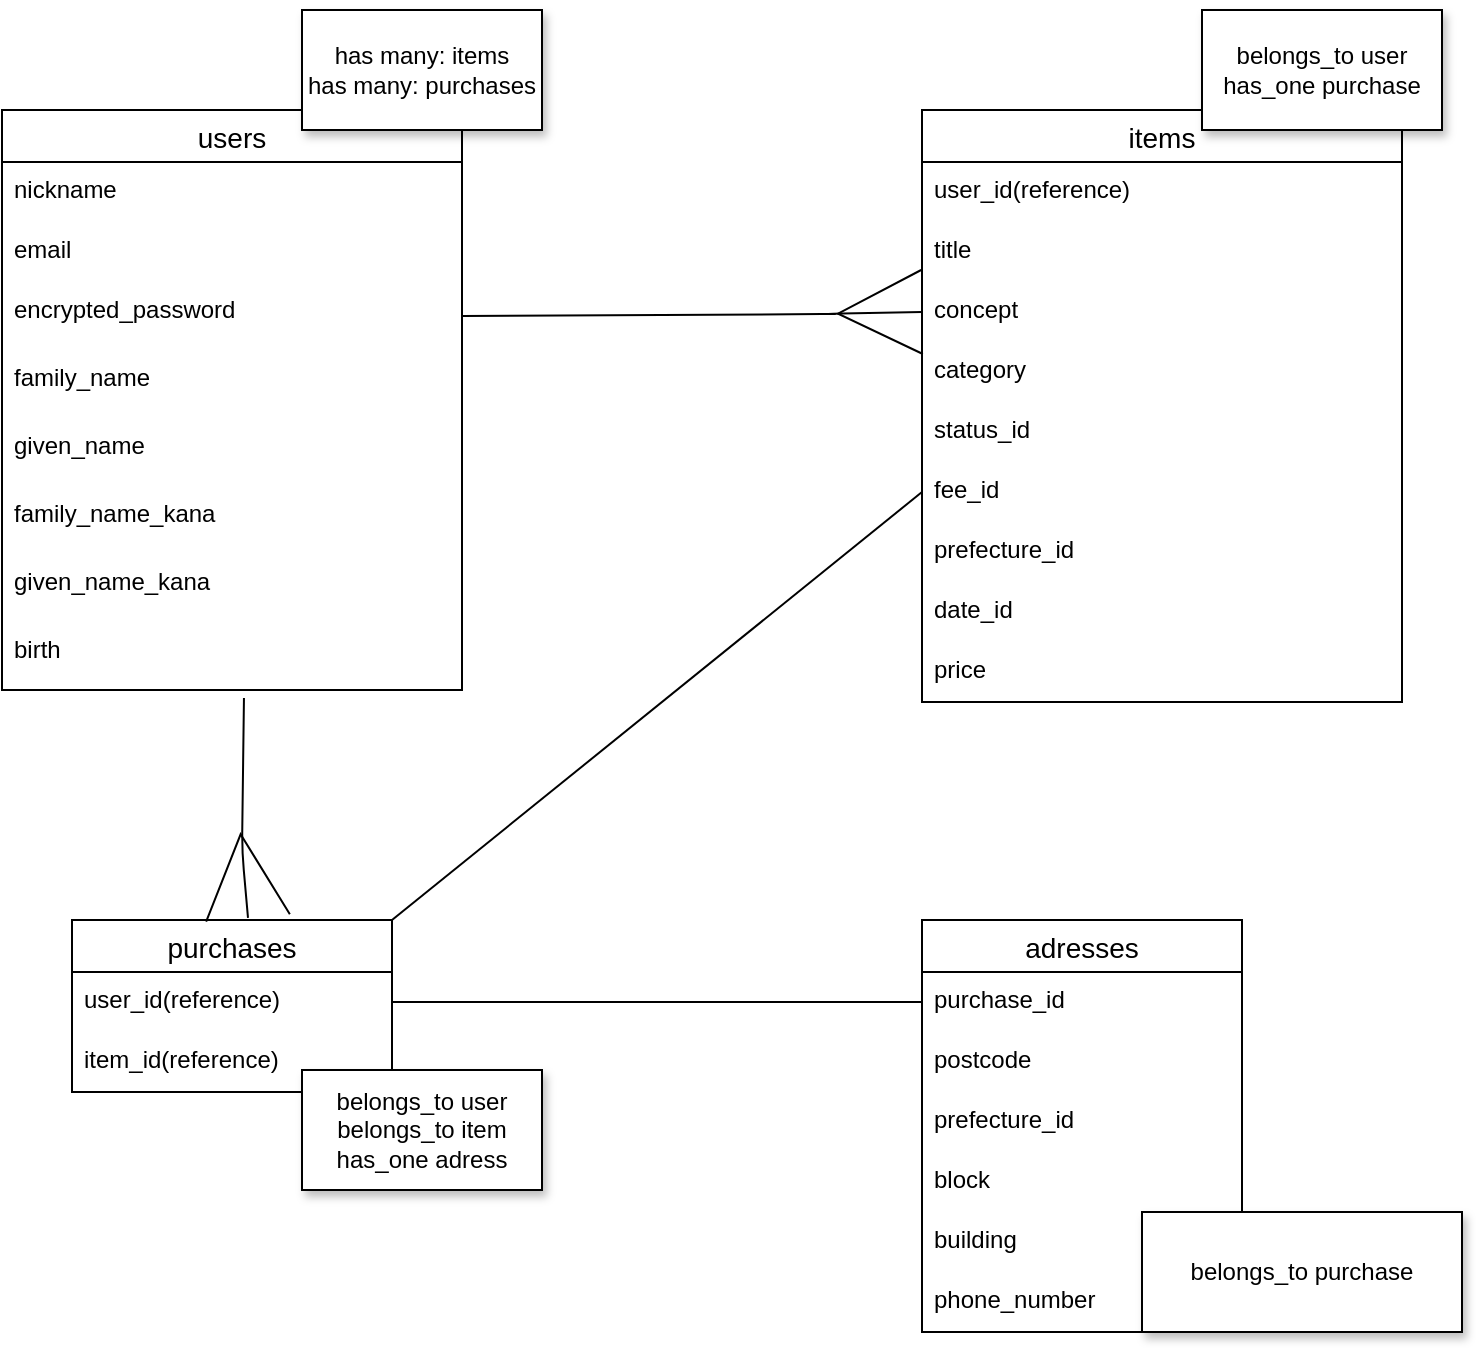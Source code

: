 <mxfile version="14.2.4" type="embed">
    <diagram id="cbjXx6T2R1TLphwf7xj6" name="ページ1">
        <mxGraphModel dx="728" dy="680" grid="1" gridSize="10" guides="1" tooltips="1" connect="1" arrows="1" fold="1" page="1" pageScale="1" pageWidth="827" pageHeight="1169" math="0" shadow="0">
            <root>
                <mxCell id="0"/>
                <mxCell id="1" parent="0"/>
                <mxCell id="2" value="users" style="swimlane;fontStyle=0;childLayout=stackLayout;horizontal=1;startSize=26;horizontalStack=0;resizeParent=1;resizeParentMax=0;resizeLast=0;collapsible=1;marginBottom=0;align=center;fontSize=14;" parent="1" vertex="1">
                    <mxGeometry x="80" y="160" width="230" height="290" as="geometry"/>
                </mxCell>
                <mxCell id="3" value="nickname" style="text;strokeColor=none;fillColor=none;spacingLeft=4;spacingRight=4;overflow=hidden;rotatable=0;points=[[0,0.5],[1,0.5]];portConstraint=eastwest;fontSize=12;" parent="2" vertex="1">
                    <mxGeometry y="26" width="230" height="30" as="geometry"/>
                </mxCell>
                <mxCell id="4" value="email" style="text;strokeColor=none;fillColor=none;spacingLeft=4;spacingRight=4;overflow=hidden;rotatable=0;points=[[0,0.5],[1,0.5]];portConstraint=eastwest;fontSize=12;" parent="2" vertex="1">
                    <mxGeometry y="56" width="230" height="30" as="geometry"/>
                </mxCell>
                <mxCell id="5" value="encrypted_password " style="text;strokeColor=none;fillColor=none;spacingLeft=4;spacingRight=4;overflow=hidden;rotatable=0;points=[[0,0.5],[1,0.5]];portConstraint=eastwest;fontSize=12;labelBorderColor=none;" parent="2" vertex="1">
                    <mxGeometry y="86" width="230" height="34" as="geometry"/>
                </mxCell>
                <mxCell id="39" value="family_name" style="text;strokeColor=none;fillColor=none;spacingLeft=4;spacingRight=4;overflow=hidden;rotatable=0;points=[[0,0.5],[1,0.5]];portConstraint=eastwest;fontSize=12;labelBorderColor=none;horizontal=1;" parent="2" vertex="1">
                    <mxGeometry y="120" width="230" height="34" as="geometry"/>
                </mxCell>
                <mxCell id="30" value="given_name" style="text;strokeColor=none;fillColor=none;spacingLeft=4;spacingRight=4;overflow=hidden;rotatable=0;points=[[0,0.5],[1,0.5]];portConstraint=eastwest;fontSize=12;labelBorderColor=none;" parent="2" vertex="1">
                    <mxGeometry y="154" width="230" height="34" as="geometry"/>
                </mxCell>
                <mxCell id="31" value="family_name_kana" style="text;strokeColor=none;fillColor=none;spacingLeft=4;spacingRight=4;overflow=hidden;rotatable=0;points=[[0,0.5],[1,0.5]];portConstraint=eastwest;fontSize=12;labelBorderColor=none;" parent="2" vertex="1">
                    <mxGeometry y="188" width="230" height="34" as="geometry"/>
                </mxCell>
                <mxCell id="62" value="given_name_kana" style="text;strokeColor=none;fillColor=none;spacingLeft=4;spacingRight=4;overflow=hidden;rotatable=0;points=[[0,0.5],[1,0.5]];portConstraint=eastwest;fontSize=12;labelBorderColor=none;" vertex="1" parent="2">
                    <mxGeometry y="222" width="230" height="34" as="geometry"/>
                </mxCell>
                <mxCell id="63" value="birth" style="text;strokeColor=none;fillColor=none;spacingLeft=4;spacingRight=4;overflow=hidden;rotatable=0;points=[[0,0.5],[1,0.5]];portConstraint=eastwest;fontSize=12;labelBorderColor=none;" vertex="1" parent="2">
                    <mxGeometry y="256" width="230" height="34" as="geometry"/>
                </mxCell>
                <mxCell id="9" value="items" style="swimlane;fontStyle=0;childLayout=stackLayout;horizontal=1;startSize=26;horizontalStack=0;resizeParent=1;resizeParentMax=0;resizeLast=0;collapsible=1;marginBottom=0;align=center;fontSize=14;" parent="1" vertex="1">
                    <mxGeometry x="540" y="160" width="240" height="296" as="geometry"/>
                </mxCell>
                <mxCell id="48" value="user_id(reference)" style="text;strokeColor=none;fillColor=none;spacingLeft=4;spacingRight=4;overflow=hidden;rotatable=0;points=[[0,0.5],[1,0.5]];portConstraint=eastwest;fontSize=12;shadow=1;" parent="9" vertex="1">
                    <mxGeometry y="26" width="240" height="30" as="geometry"/>
                </mxCell>
                <mxCell id="10" value="title" style="text;strokeColor=none;fillColor=none;spacingLeft=4;spacingRight=4;overflow=hidden;rotatable=0;points=[[0,0.5],[1,0.5]];portConstraint=eastwest;fontSize=12;" parent="9" vertex="1">
                    <mxGeometry y="56" width="240" height="30" as="geometry"/>
                </mxCell>
                <mxCell id="12" value="concept" style="text;strokeColor=none;fillColor=none;spacingLeft=4;spacingRight=4;overflow=hidden;rotatable=0;points=[[0,0.5],[1,0.5]];portConstraint=eastwest;fontSize=12;" parent="9" vertex="1">
                    <mxGeometry y="86" width="240" height="30" as="geometry"/>
                </mxCell>
                <mxCell id="32" value="category" style="text;strokeColor=none;fillColor=none;spacingLeft=4;spacingRight=4;overflow=hidden;rotatable=0;points=[[0,0.5],[1,0.5]];portConstraint=eastwest;fontSize=12;" parent="9" vertex="1">
                    <mxGeometry y="116" width="240" height="30" as="geometry"/>
                </mxCell>
                <mxCell id="33" value="status_id" style="text;strokeColor=none;fillColor=none;spacingLeft=4;spacingRight=4;overflow=hidden;rotatable=0;points=[[0,0.5],[1,0.5]];portConstraint=eastwest;fontSize=12;" parent="9" vertex="1">
                    <mxGeometry y="146" width="240" height="30" as="geometry"/>
                </mxCell>
                <mxCell id="35" value="fee_id" style="text;strokeColor=none;fillColor=none;spacingLeft=4;spacingRight=4;overflow=hidden;rotatable=0;points=[[0,0.5],[1,0.5]];portConstraint=eastwest;fontSize=12;" parent="9" vertex="1">
                    <mxGeometry y="176" width="240" height="30" as="geometry"/>
                </mxCell>
                <mxCell id="36" value="prefecture_id" style="text;strokeColor=none;fillColor=none;spacingLeft=4;spacingRight=4;overflow=hidden;rotatable=0;points=[[0,0.5],[1,0.5]];portConstraint=eastwest;fontSize=12;" parent="9" vertex="1">
                    <mxGeometry y="206" width="240" height="30" as="geometry"/>
                </mxCell>
                <mxCell id="37" value="date_id" style="text;strokeColor=none;fillColor=none;spacingLeft=4;spacingRight=4;overflow=hidden;rotatable=0;points=[[0,0.5],[1,0.5]];portConstraint=eastwest;fontSize=12;" parent="9" vertex="1">
                    <mxGeometry y="236" width="240" height="30" as="geometry"/>
                </mxCell>
                <mxCell id="38" value="price" style="text;strokeColor=none;fillColor=none;spacingLeft=4;spacingRight=4;overflow=hidden;rotatable=0;points=[[0,0.5],[1,0.5]];portConstraint=eastwest;fontSize=12;" parent="9" vertex="1">
                    <mxGeometry y="266" width="240" height="30" as="geometry"/>
                </mxCell>
                <mxCell id="19" value="purchases" style="swimlane;fontStyle=0;childLayout=stackLayout;horizontal=1;startSize=26;horizontalStack=0;resizeParent=1;resizeParentMax=0;resizeLast=0;collapsible=1;marginBottom=0;align=center;fontSize=14;" parent="1" vertex="1">
                    <mxGeometry x="115" y="565" width="160" height="86" as="geometry"/>
                </mxCell>
                <mxCell id="20" value="user_id(reference)" style="text;strokeColor=none;fillColor=none;spacingLeft=4;spacingRight=4;overflow=hidden;rotatable=0;points=[[0,0.5],[1,0.5]];portConstraint=eastwest;fontSize=12;" parent="19" vertex="1">
                    <mxGeometry y="26" width="160" height="30" as="geometry"/>
                </mxCell>
                <mxCell id="56" value="item_id(reference)" style="text;strokeColor=none;fillColor=none;spacingLeft=4;spacingRight=4;overflow=hidden;rotatable=0;points=[[0,0.5],[1,0.5]];portConstraint=eastwest;fontSize=12;" parent="19" vertex="1">
                    <mxGeometry y="56" width="160" height="30" as="geometry"/>
                </mxCell>
                <mxCell id="43" style="edgeStyle=none;rounded=1;sketch=0;orthogonalLoop=1;jettySize=auto;html=1;exitX=1;exitY=0.5;exitDx=0;exitDy=0;endArrow=ERmany;endFill=0;entryX=0;entryY=0.5;entryDx=0;entryDy=0;endSize=40;" parent="1" source="5" target="12" edge="1">
                    <mxGeometry relative="1" as="geometry">
                        <mxPoint x="470" y="262" as="targetPoint"/>
                        <Array as="points">
                            <mxPoint x="500" y="262"/>
                            <mxPoint x="490" y="262"/>
                        </Array>
                    </mxGeometry>
                </mxCell>
                <mxCell id="44" value="adresses" style="swimlane;fontStyle=0;childLayout=stackLayout;horizontal=1;startSize=26;horizontalStack=0;resizeParent=1;resizeParentMax=0;resizeLast=0;collapsible=1;marginBottom=0;align=center;fontSize=14;rounded=0;sketch=0;" parent="1" vertex="1">
                    <mxGeometry x="540" y="565" width="160" height="206" as="geometry"/>
                </mxCell>
                <mxCell id="61" value="purchase_id" style="text;strokeColor=none;fillColor=none;spacingLeft=4;spacingRight=4;overflow=hidden;rotatable=0;points=[[0,0.5],[1,0.5]];portConstraint=eastwest;fontSize=12;" parent="44" vertex="1">
                    <mxGeometry y="26" width="160" height="30" as="geometry"/>
                </mxCell>
                <mxCell id="45" value="postcode" style="text;strokeColor=none;fillColor=none;spacingLeft=4;spacingRight=4;overflow=hidden;rotatable=0;points=[[0,0.5],[1,0.5]];portConstraint=eastwest;fontSize=12;" parent="44" vertex="1">
                    <mxGeometry y="56" width="160" height="30" as="geometry"/>
                </mxCell>
                <mxCell id="46" value="prefecture_id" style="text;strokeColor=none;fillColor=none;spacingLeft=4;spacingRight=4;overflow=hidden;rotatable=0;points=[[0,0.5],[1,0.5]];portConstraint=eastwest;fontSize=12;" parent="44" vertex="1">
                    <mxGeometry y="86" width="160" height="30" as="geometry"/>
                </mxCell>
                <mxCell id="47" value="block" style="text;strokeColor=none;fillColor=none;spacingLeft=4;spacingRight=4;overflow=hidden;rotatable=0;points=[[0,0.5],[1,0.5]];portConstraint=eastwest;fontSize=12;" parent="44" vertex="1">
                    <mxGeometry y="116" width="160" height="30" as="geometry"/>
                </mxCell>
                <mxCell id="49" value="building" style="text;strokeColor=none;fillColor=none;spacingLeft=4;spacingRight=4;overflow=hidden;rotatable=0;points=[[0,0.5],[1,0.5]];portConstraint=eastwest;fontSize=12;" parent="44" vertex="1">
                    <mxGeometry y="146" width="160" height="30" as="geometry"/>
                </mxCell>
                <mxCell id="50" value="phone_number" style="text;strokeColor=none;fillColor=none;spacingLeft=4;spacingRight=4;overflow=hidden;rotatable=0;points=[[0,0.5],[1,0.5]];portConstraint=eastwest;fontSize=12;" parent="44" vertex="1">
                    <mxGeometry y="176" width="160" height="30" as="geometry"/>
                </mxCell>
                <mxCell id="51" style="edgeStyle=none;rounded=1;sketch=0;orthogonalLoop=1;jettySize=auto;html=1;endArrow=ERmany;endFill=0;entryX=0.55;entryY=-0.012;entryDx=0;entryDy=0;endSize=40;entryPerimeter=0;exitX=0.526;exitY=1.118;exitDx=0;exitDy=0;exitPerimeter=0;" parent="1" source="63" target="19" edge="1">
                    <mxGeometry relative="1" as="geometry">
                        <mxPoint x="203" y="460" as="sourcePoint"/>
                        <mxPoint x="420" y="428" as="targetPoint"/>
                        <Array as="points">
                            <mxPoint x="200" y="530"/>
                        </Array>
                    </mxGeometry>
                </mxCell>
                <mxCell id="52" value="has many: items&lt;br&gt;has many: purchases" style="whiteSpace=wrap;html=1;rounded=0;shadow=1;sketch=0;" parent="1" vertex="1">
                    <mxGeometry x="230" y="110" width="120" height="60" as="geometry"/>
                </mxCell>
                <mxCell id="53" value="belongs_to user&lt;br&gt;has_one purchase" style="whiteSpace=wrap;html=1;rounded=0;shadow=1;sketch=0;" parent="1" vertex="1">
                    <mxGeometry x="680" y="110" width="120" height="60" as="geometry"/>
                </mxCell>
                <mxCell id="57" style="edgeStyle=none;rounded=1;sketch=0;orthogonalLoop=1;jettySize=auto;html=1;exitX=1;exitY=0.5;exitDx=0;exitDy=0;endArrow=none;endFill=0;endSize=40;entryX=0;entryY=0.5;entryDx=0;entryDy=0;" parent="1" source="20" target="61" edge="1">
                    <mxGeometry relative="1" as="geometry"/>
                </mxCell>
                <mxCell id="58" style="edgeStyle=none;rounded=1;sketch=0;orthogonalLoop=1;jettySize=auto;html=1;exitX=0;exitY=0.5;exitDx=0;exitDy=0;entryX=1;entryY=0;entryDx=0;entryDy=0;endArrow=none;endFill=0;endSize=40;" parent="1" source="35" target="19" edge="1">
                    <mxGeometry relative="1" as="geometry"/>
                </mxCell>
                <mxCell id="59" value="belongs_to user&lt;br&gt;belongs_to item&lt;br&gt;has_one adress" style="whiteSpace=wrap;html=1;rounded=0;shadow=1;sketch=0;" parent="1" vertex="1">
                    <mxGeometry x="230" y="640" width="120" height="60" as="geometry"/>
                </mxCell>
                <mxCell id="60" value="belongs_to purchase" style="whiteSpace=wrap;html=1;rounded=0;shadow=1;sketch=0;" parent="1" vertex="1">
                    <mxGeometry x="650" y="711" width="160" height="60" as="geometry"/>
                </mxCell>
            </root>
        </mxGraphModel>
    </diagram>
</mxfile>